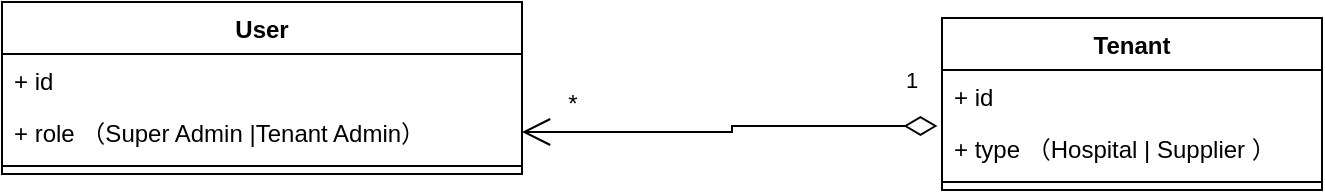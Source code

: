 <mxfile version="21.1.8" type="github">
  <diagram name="第 1 页" id="IpfREJfzJLF9UYHMbDcO">
    <mxGraphModel dx="1242" dy="664" grid="1" gridSize="10" guides="1" tooltips="1" connect="1" arrows="1" fold="1" page="1" pageScale="1" pageWidth="827" pageHeight="1169" math="0" shadow="0">
      <root>
        <mxCell id="0" />
        <mxCell id="1" parent="0" />
        <mxCell id="g3dXIgTTnzBISHG4Q-Qh-1" value="User" style="swimlane;fontStyle=1;align=center;verticalAlign=top;childLayout=stackLayout;horizontal=1;startSize=26;horizontalStack=0;resizeParent=1;resizeParentMax=0;resizeLast=0;collapsible=1;marginBottom=0;whiteSpace=wrap;html=1;" vertex="1" parent="1">
          <mxGeometry x="40" y="192" width="260" height="86" as="geometry" />
        </mxCell>
        <mxCell id="g3dXIgTTnzBISHG4Q-Qh-10" value="+ id" style="text;strokeColor=none;fillColor=none;align=left;verticalAlign=top;spacingLeft=4;spacingRight=4;overflow=hidden;rotatable=0;points=[[0,0.5],[1,0.5]];portConstraint=eastwest;whiteSpace=wrap;html=1;" vertex="1" parent="g3dXIgTTnzBISHG4Q-Qh-1">
          <mxGeometry y="26" width="260" height="26" as="geometry" />
        </mxCell>
        <mxCell id="g3dXIgTTnzBISHG4Q-Qh-2" value="+ role （Super Admin |Tenant Admin）" style="text;strokeColor=none;fillColor=none;align=left;verticalAlign=top;spacingLeft=4;spacingRight=4;overflow=hidden;rotatable=0;points=[[0,0.5],[1,0.5]];portConstraint=eastwest;whiteSpace=wrap;html=1;" vertex="1" parent="g3dXIgTTnzBISHG4Q-Qh-1">
          <mxGeometry y="52" width="260" height="26" as="geometry" />
        </mxCell>
        <mxCell id="g3dXIgTTnzBISHG4Q-Qh-3" value="" style="line;strokeWidth=1;fillColor=none;align=left;verticalAlign=middle;spacingTop=-1;spacingLeft=3;spacingRight=3;rotatable=0;labelPosition=right;points=[];portConstraint=eastwest;strokeColor=inherit;" vertex="1" parent="g3dXIgTTnzBISHG4Q-Qh-1">
          <mxGeometry y="78" width="260" height="8" as="geometry" />
        </mxCell>
        <mxCell id="g3dXIgTTnzBISHG4Q-Qh-5" value="Tenant" style="swimlane;fontStyle=1;align=center;verticalAlign=top;childLayout=stackLayout;horizontal=1;startSize=26;horizontalStack=0;resizeParent=1;resizeParentMax=0;resizeLast=0;collapsible=1;marginBottom=0;whiteSpace=wrap;html=1;" vertex="1" parent="1">
          <mxGeometry x="510" y="200" width="190" height="86" as="geometry" />
        </mxCell>
        <mxCell id="g3dXIgTTnzBISHG4Q-Qh-6" value="+ id" style="text;strokeColor=none;fillColor=none;align=left;verticalAlign=top;spacingLeft=4;spacingRight=4;overflow=hidden;rotatable=0;points=[[0,0.5],[1,0.5]];portConstraint=eastwest;whiteSpace=wrap;html=1;" vertex="1" parent="g3dXIgTTnzBISHG4Q-Qh-5">
          <mxGeometry y="26" width="190" height="26" as="geometry" />
        </mxCell>
        <mxCell id="g3dXIgTTnzBISHG4Q-Qh-8" value="+ type （Hospital | Supplier ）" style="text;strokeColor=none;fillColor=none;align=left;verticalAlign=top;spacingLeft=4;spacingRight=4;overflow=hidden;rotatable=0;points=[[0,0.5],[1,0.5]];portConstraint=eastwest;whiteSpace=wrap;html=1;" vertex="1" parent="g3dXIgTTnzBISHG4Q-Qh-5">
          <mxGeometry y="52" width="190" height="26" as="geometry" />
        </mxCell>
        <mxCell id="g3dXIgTTnzBISHG4Q-Qh-7" value="" style="line;strokeWidth=1;fillColor=none;align=left;verticalAlign=middle;spacingTop=-1;spacingLeft=3;spacingRight=3;rotatable=0;labelPosition=right;points=[];portConstraint=eastwest;strokeColor=inherit;" vertex="1" parent="g3dXIgTTnzBISHG4Q-Qh-5">
          <mxGeometry y="78" width="190" height="8" as="geometry" />
        </mxCell>
        <mxCell id="g3dXIgTTnzBISHG4Q-Qh-9" value="1" style="endArrow=open;html=1;endSize=12;startArrow=diamondThin;startSize=14;startFill=0;edgeStyle=orthogonalEdgeStyle;align=left;verticalAlign=bottom;rounded=0;exitX=-0.012;exitY=0.077;exitDx=0;exitDy=0;exitPerimeter=0;entryX=1;entryY=0.5;entryDx=0;entryDy=0;" edge="1" parent="1" source="g3dXIgTTnzBISHG4Q-Qh-8" target="g3dXIgTTnzBISHG4Q-Qh-2">
          <mxGeometry x="-0.829" y="-14" relative="1" as="geometry">
            <mxPoint x="340" y="400" as="sourcePoint" />
            <mxPoint x="500" y="400" as="targetPoint" />
            <mxPoint as="offset" />
          </mxGeometry>
        </mxCell>
        <mxCell id="g3dXIgTTnzBISHG4Q-Qh-12" value="*" style="text;html=1;align=center;verticalAlign=middle;resizable=0;points=[];autosize=1;strokeColor=none;fillColor=none;" vertex="1" parent="1">
          <mxGeometry x="310" y="228" width="30" height="30" as="geometry" />
        </mxCell>
      </root>
    </mxGraphModel>
  </diagram>
</mxfile>
